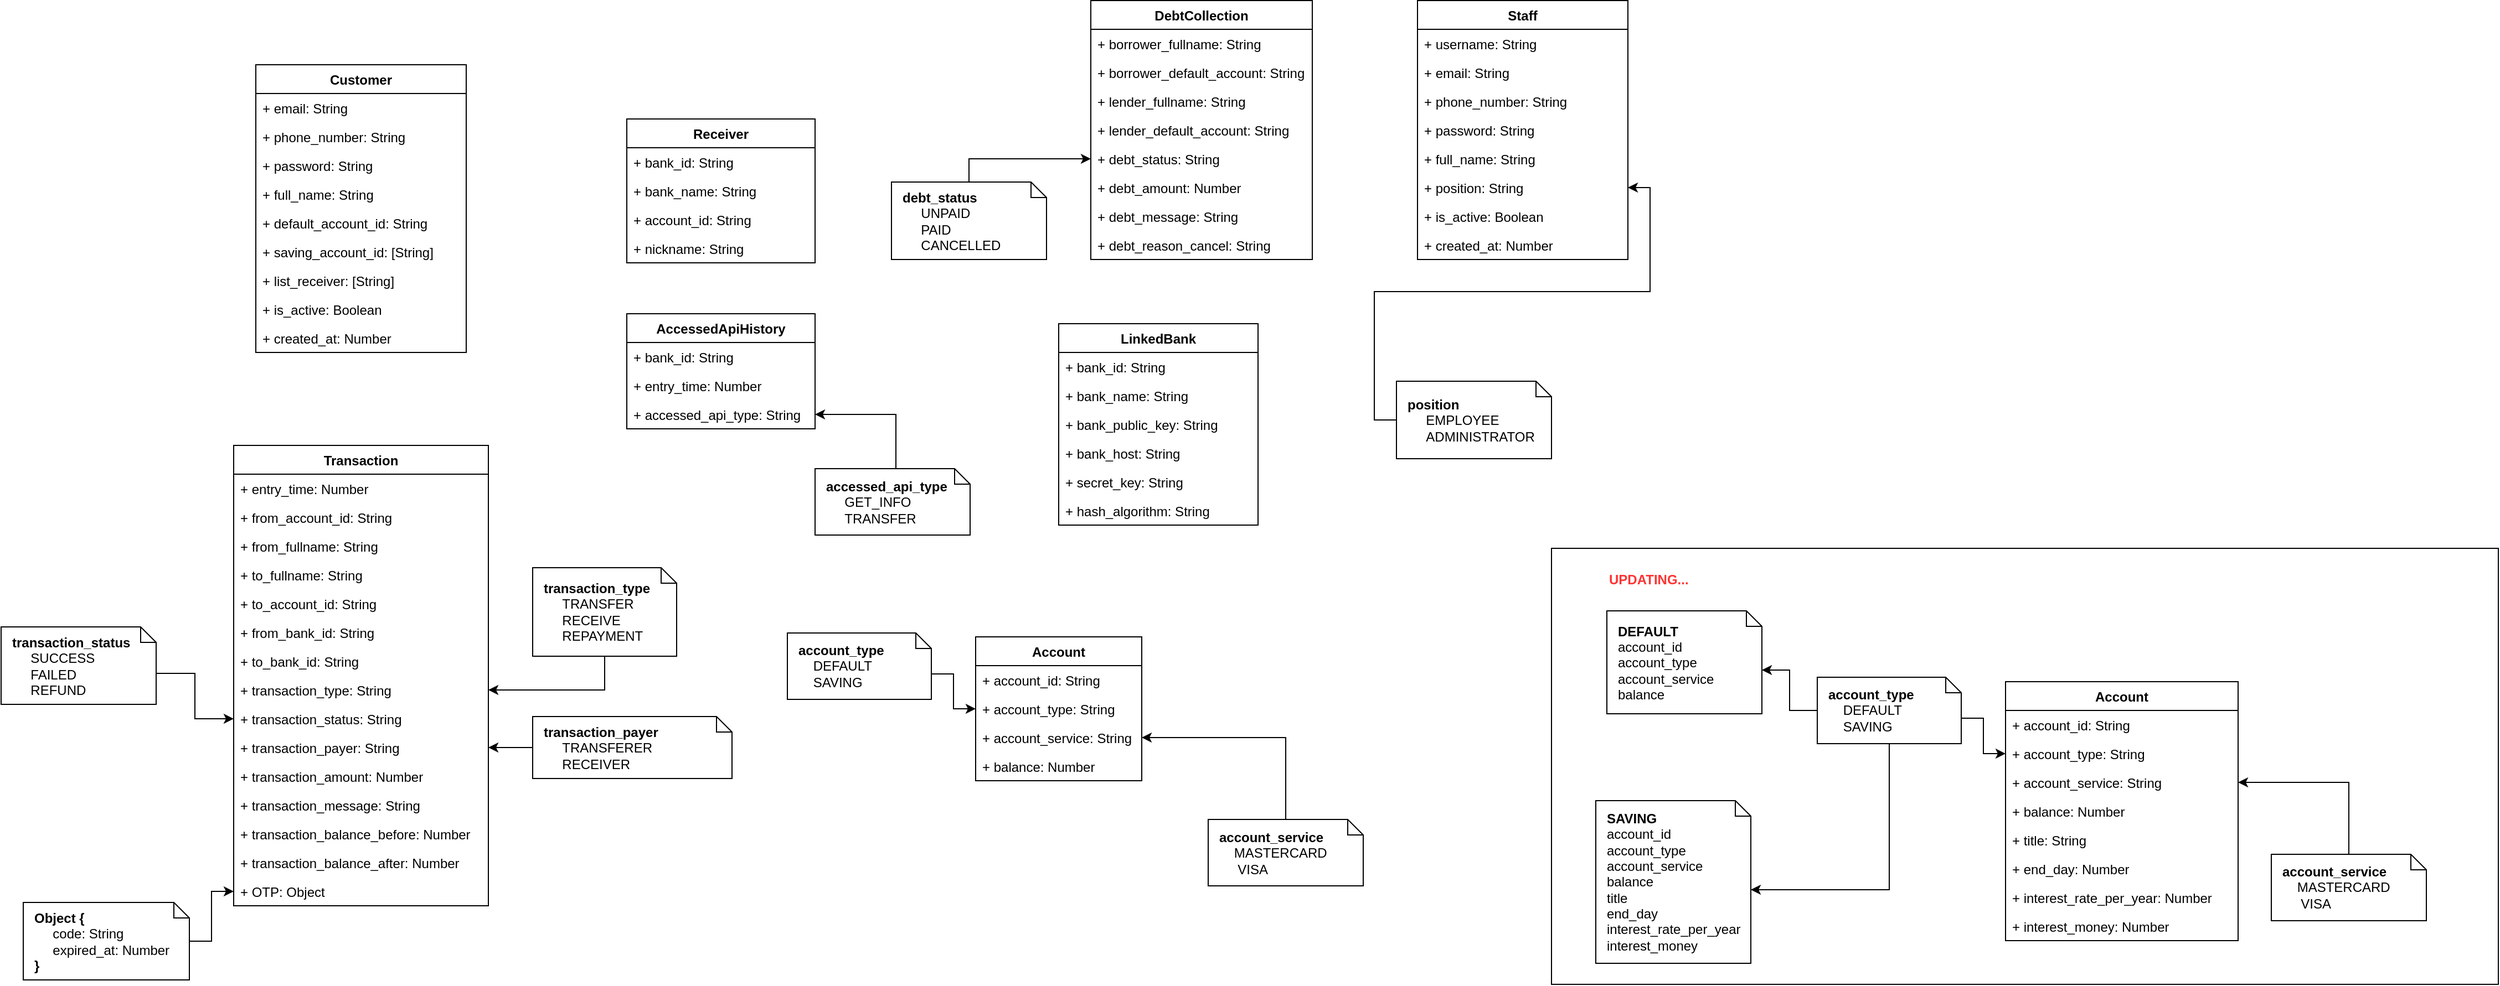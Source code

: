 <mxfile version="11.1.4" type="device"><diagram id="CZUoSd5uyE5ZmcJIQKqS" name="Page-1"><mxGraphModel dx="5763" dy="2383" grid="1" gridSize="10" guides="1" tooltips="1" connect="1" arrows="1" fold="1" page="1" pageScale="1" pageWidth="850" pageHeight="1100" math="0" shadow="0"><root><mxCell id="0"/><mxCell id="1" parent="0"/><mxCell id="qyZD_4Hv2nNBV2MBjxpx-59" style="edgeStyle=orthogonalEdgeStyle;rounded=0;orthogonalLoop=1;jettySize=auto;html=1;" parent="1" source="qyZD_4Hv2nNBV2MBjxpx-55" target="qyZD_4Hv2nNBV2MBjxpx-54" edge="1"><mxGeometry relative="1" as="geometry"/></mxCell><mxCell id="qyZD_4Hv2nNBV2MBjxpx-55" value="&lt;b&gt;transaction_type&lt;br&gt;&lt;/b&gt;&lt;span&gt;&amp;nbsp; &amp;nbsp; &amp;nbsp;TRANSFER&lt;br&gt;&lt;/span&gt;&lt;span&gt;&amp;nbsp; &amp;nbsp; &amp;nbsp;RECEIVE&lt;br&gt;&lt;/span&gt;&lt;b&gt;&amp;nbsp; &amp;nbsp; &lt;/b&gt;&amp;nbsp;REPAYMENT" style="shape=note;whiteSpace=wrap;html=1;size=14;verticalAlign=middle;align=left;spacingTop=0;spacing=10;" parent="1" vertex="1"><mxGeometry x="-1010" y="631" width="130" height="80" as="geometry"/></mxCell><mxCell id="qyZD_4Hv2nNBV2MBjxpx-46" value="Transaction" style="swimlane;fontStyle=1;childLayout=stackLayout;horizontal=1;startSize=26;fillColor=none;horizontalStack=0;resizeParent=1;resizeParentMax=0;resizeLast=0;collapsible=1;marginBottom=0;" parent="1" vertex="1"><mxGeometry x="-1280" y="520.5" width="230" height="416" as="geometry"/></mxCell><mxCell id="qyZD_4Hv2nNBV2MBjxpx-47" value="+ entry_time: Number" style="text;strokeColor=none;fillColor=none;align=left;verticalAlign=top;spacingLeft=4;spacingRight=4;overflow=hidden;rotatable=0;points=[[0,0.5],[1,0.5]];portConstraint=eastwest;" parent="qyZD_4Hv2nNBV2MBjxpx-46" vertex="1"><mxGeometry y="26" width="230" height="26" as="geometry"/></mxCell><mxCell id="qyZD_4Hv2nNBV2MBjxpx-48" value="+ from_account_id: String" style="text;strokeColor=none;fillColor=none;align=left;verticalAlign=top;spacingLeft=4;spacingRight=4;overflow=hidden;rotatable=0;points=[[0,0.5],[1,0.5]];portConstraint=eastwest;" parent="qyZD_4Hv2nNBV2MBjxpx-46" vertex="1"><mxGeometry y="52" width="230" height="26" as="geometry"/></mxCell><mxCell id="qyZD_4Hv2nNBV2MBjxpx-49" value="+ from_fullname: String" style="text;strokeColor=none;fillColor=none;align=left;verticalAlign=top;spacingLeft=4;spacingRight=4;overflow=hidden;rotatable=0;points=[[0,0.5],[1,0.5]];portConstraint=eastwest;" parent="qyZD_4Hv2nNBV2MBjxpx-46" vertex="1"><mxGeometry y="78" width="230" height="26" as="geometry"/></mxCell><mxCell id="qyZD_4Hv2nNBV2MBjxpx-50" value="+ to_fullname: String" style="text;strokeColor=none;fillColor=none;align=left;verticalAlign=top;spacingLeft=4;spacingRight=4;overflow=hidden;rotatable=0;points=[[0,0.5],[1,0.5]];portConstraint=eastwest;" parent="qyZD_4Hv2nNBV2MBjxpx-46" vertex="1"><mxGeometry y="104" width="230" height="26" as="geometry"/></mxCell><mxCell id="qyZD_4Hv2nNBV2MBjxpx-51" value="+ to_account_id: String" style="text;strokeColor=none;fillColor=none;align=left;verticalAlign=top;spacingLeft=4;spacingRight=4;overflow=hidden;rotatable=0;points=[[0,0.5],[1,0.5]];portConstraint=eastwest;" parent="qyZD_4Hv2nNBV2MBjxpx-46" vertex="1"><mxGeometry y="130" width="230" height="26" as="geometry"/></mxCell><mxCell id="qyZD_4Hv2nNBV2MBjxpx-52" value="+ from_bank_id: String" style="text;strokeColor=none;fillColor=none;align=left;verticalAlign=top;spacingLeft=4;spacingRight=4;overflow=hidden;rotatable=0;points=[[0,0.5],[1,0.5]];portConstraint=eastwest;" parent="qyZD_4Hv2nNBV2MBjxpx-46" vertex="1"><mxGeometry y="156" width="230" height="26" as="geometry"/></mxCell><mxCell id="qyZD_4Hv2nNBV2MBjxpx-53" value="+ to_bank_id: String" style="text;strokeColor=none;fillColor=none;align=left;verticalAlign=top;spacingLeft=4;spacingRight=4;overflow=hidden;rotatable=0;points=[[0,0.5],[1,0.5]];portConstraint=eastwest;" parent="qyZD_4Hv2nNBV2MBjxpx-46" vertex="1"><mxGeometry y="182" width="230" height="26" as="geometry"/></mxCell><mxCell id="qyZD_4Hv2nNBV2MBjxpx-54" value="+ transaction_type: String" style="text;strokeColor=none;fillColor=none;align=left;verticalAlign=top;spacingLeft=4;spacingRight=4;overflow=hidden;rotatable=0;points=[[0,0.5],[1,0.5]];portConstraint=eastwest;" parent="qyZD_4Hv2nNBV2MBjxpx-46" vertex="1"><mxGeometry y="208" width="230" height="26" as="geometry"/></mxCell><mxCell id="ztI60eyuxRNu6wsOZ8v6-1" value="+ transaction_status: String" style="text;strokeColor=none;fillColor=none;align=left;verticalAlign=top;spacingLeft=4;spacingRight=4;overflow=hidden;rotatable=0;points=[[0,0.5],[1,0.5]];portConstraint=eastwest;" parent="qyZD_4Hv2nNBV2MBjxpx-46" vertex="1"><mxGeometry y="234" width="230" height="26" as="geometry"/></mxCell><mxCell id="ilTw4O3Ni__klmo5ZY8f-26" value="+ transaction_payer: String" style="text;strokeColor=none;fillColor=none;align=left;verticalAlign=top;spacingLeft=4;spacingRight=4;overflow=hidden;rotatable=0;points=[[0,0.5],[1,0.5]];portConstraint=eastwest;" parent="qyZD_4Hv2nNBV2MBjxpx-46" vertex="1"><mxGeometry y="260" width="230" height="26" as="geometry"/></mxCell><mxCell id="qyZD_4Hv2nNBV2MBjxpx-61" value="+ transaction_amount: Number" style="text;strokeColor=none;fillColor=none;align=left;verticalAlign=top;spacingLeft=4;spacingRight=4;overflow=hidden;rotatable=0;points=[[0,0.5],[1,0.5]];portConstraint=eastwest;" parent="qyZD_4Hv2nNBV2MBjxpx-46" vertex="1"><mxGeometry y="286" width="230" height="26" as="geometry"/></mxCell><mxCell id="ilTw4O3Ni__klmo5ZY8f-21" value="+ transaction_message: String" style="text;strokeColor=none;fillColor=none;align=left;verticalAlign=top;spacingLeft=4;spacingRight=4;overflow=hidden;rotatable=0;points=[[0,0.5],[1,0.5]];portConstraint=eastwest;" parent="qyZD_4Hv2nNBV2MBjxpx-46" vertex="1"><mxGeometry y="312" width="230" height="26" as="geometry"/></mxCell><mxCell id="qyZD_4Hv2nNBV2MBjxpx-62" value="+ transaction_balance_before: Number" style="text;strokeColor=none;fillColor=none;align=left;verticalAlign=top;spacingLeft=4;spacingRight=4;overflow=hidden;rotatable=0;points=[[0,0.5],[1,0.5]];portConstraint=eastwest;" parent="qyZD_4Hv2nNBV2MBjxpx-46" vertex="1"><mxGeometry y="338" width="230" height="26" as="geometry"/></mxCell><mxCell id="qyZD_4Hv2nNBV2MBjxpx-63" value="+ transaction_balance_after: Number" style="text;strokeColor=none;fillColor=none;align=left;verticalAlign=top;spacingLeft=4;spacingRight=4;overflow=hidden;rotatable=0;points=[[0,0.5],[1,0.5]];portConstraint=eastwest;" parent="qyZD_4Hv2nNBV2MBjxpx-46" vertex="1"><mxGeometry y="364" width="230" height="26" as="geometry"/></mxCell><mxCell id="ilTw4O3Ni__klmo5ZY8f-22" value="+ OTP: Object" style="text;strokeColor=none;fillColor=none;align=left;verticalAlign=top;spacingLeft=4;spacingRight=4;overflow=hidden;rotatable=0;points=[[0,0.5],[1,0.5]];portConstraint=eastwest;" parent="qyZD_4Hv2nNBV2MBjxpx-46" vertex="1"><mxGeometry y="390" width="230" height="26" as="geometry"/></mxCell><mxCell id="qyZD_4Hv2nNBV2MBjxpx-68" value="AccessedApiHistory" style="swimlane;fontStyle=1;childLayout=stackLayout;horizontal=1;startSize=26;fillColor=none;horizontalStack=0;resizeParent=1;resizeParentMax=0;resizeLast=0;collapsible=1;marginBottom=0;" parent="1" vertex="1"><mxGeometry x="-925" y="401.5" width="170" height="104" as="geometry"/></mxCell><mxCell id="qyZD_4Hv2nNBV2MBjxpx-69" value="+ bank_id: String" style="text;strokeColor=none;fillColor=none;align=left;verticalAlign=top;spacingLeft=4;spacingRight=4;overflow=hidden;rotatable=0;points=[[0,0.5],[1,0.5]];portConstraint=eastwest;" parent="qyZD_4Hv2nNBV2MBjxpx-68" vertex="1"><mxGeometry y="26" width="170" height="26" as="geometry"/></mxCell><mxCell id="qyZD_4Hv2nNBV2MBjxpx-70" value="+ entry_time: Number" style="text;strokeColor=none;fillColor=none;align=left;verticalAlign=top;spacingLeft=4;spacingRight=4;overflow=hidden;rotatable=0;points=[[0,0.5],[1,0.5]];portConstraint=eastwest;" parent="qyZD_4Hv2nNBV2MBjxpx-68" vertex="1"><mxGeometry y="52" width="170" height="26" as="geometry"/></mxCell><mxCell id="qyZD_4Hv2nNBV2MBjxpx-71" value="+ accessed_api_type: String" style="text;strokeColor=none;fillColor=none;align=left;verticalAlign=top;spacingLeft=4;spacingRight=4;overflow=hidden;rotatable=0;points=[[0,0.5],[1,0.5]];portConstraint=eastwest;" parent="qyZD_4Hv2nNBV2MBjxpx-68" vertex="1"><mxGeometry y="78" width="170" height="26" as="geometry"/></mxCell><mxCell id="qyZD_4Hv2nNBV2MBjxpx-84" style="edgeStyle=orthogonalEdgeStyle;rounded=0;orthogonalLoop=1;jettySize=auto;html=1;exitX=0;exitY=0;exitDx=73;exitDy=0;exitPerimeter=0;entryX=1;entryY=0.5;entryDx=0;entryDy=0;" parent="1" source="qyZD_4Hv2nNBV2MBjxpx-79" target="qyZD_4Hv2nNBV2MBjxpx-71" edge="1"><mxGeometry relative="1" as="geometry"/></mxCell><mxCell id="qyZD_4Hv2nNBV2MBjxpx-79" value="&lt;b&gt;accessed_api_type&lt;br&gt;&lt;/b&gt;&lt;span&gt;&amp;nbsp; &amp;nbsp; &amp;nbsp;GET_INFO&lt;br&gt;&lt;/span&gt;&lt;span&gt;&amp;nbsp; &amp;nbsp; &amp;nbsp;TRANSFER&lt;/span&gt;" style="shape=note;whiteSpace=wrap;html=1;size=14;verticalAlign=middle;align=left;spacingTop=0;spacing=10;" parent="1" vertex="1"><mxGeometry x="-755" y="541.5" width="140" height="60" as="geometry"/></mxCell><mxCell id="qyZD_4Hv2nNBV2MBjxpx-72" value="LinkedBank" style="swimlane;fontStyle=1;childLayout=stackLayout;horizontal=1;startSize=26;fillColor=none;horizontalStack=0;resizeParent=1;resizeParentMax=0;resizeLast=0;collapsible=1;marginBottom=0;" parent="1" vertex="1"><mxGeometry x="-535" y="410.5" width="180" height="182" as="geometry"/></mxCell><mxCell id="qyZD_4Hv2nNBV2MBjxpx-73" value="+ bank_id: String" style="text;strokeColor=none;fillColor=none;align=left;verticalAlign=top;spacingLeft=4;spacingRight=4;overflow=hidden;rotatable=0;points=[[0,0.5],[1,0.5]];portConstraint=eastwest;" parent="qyZD_4Hv2nNBV2MBjxpx-72" vertex="1"><mxGeometry y="26" width="180" height="26" as="geometry"/></mxCell><mxCell id="qyZD_4Hv2nNBV2MBjxpx-74" value="+ bank_name: String" style="text;strokeColor=none;fillColor=none;align=left;verticalAlign=top;spacingLeft=4;spacingRight=4;overflow=hidden;rotatable=0;points=[[0,0.5],[1,0.5]];portConstraint=eastwest;" parent="qyZD_4Hv2nNBV2MBjxpx-72" vertex="1"><mxGeometry y="52" width="180" height="26" as="geometry"/></mxCell><mxCell id="qyZD_4Hv2nNBV2MBjxpx-75" value="+ bank_public_key: String" style="text;strokeColor=none;fillColor=none;align=left;verticalAlign=top;spacingLeft=4;spacingRight=4;overflow=hidden;rotatable=0;points=[[0,0.5],[1,0.5]];portConstraint=eastwest;" parent="qyZD_4Hv2nNBV2MBjxpx-72" vertex="1"><mxGeometry y="78" width="180" height="26" as="geometry"/></mxCell><mxCell id="qyZD_4Hv2nNBV2MBjxpx-77" value="+ bank_host: String" style="text;strokeColor=none;fillColor=none;align=left;verticalAlign=top;spacingLeft=4;spacingRight=4;overflow=hidden;rotatable=0;points=[[0,0.5],[1,0.5]];portConstraint=eastwest;" parent="qyZD_4Hv2nNBV2MBjxpx-72" vertex="1"><mxGeometry y="104" width="180" height="26" as="geometry"/></mxCell><mxCell id="qyZD_4Hv2nNBV2MBjxpx-78" value="+ secret_key: String" style="text;strokeColor=none;fillColor=none;align=left;verticalAlign=top;spacingLeft=4;spacingRight=4;overflow=hidden;rotatable=0;points=[[0,0.5],[1,0.5]];portConstraint=eastwest;" parent="qyZD_4Hv2nNBV2MBjxpx-72" vertex="1"><mxGeometry y="130" width="180" height="26" as="geometry"/></mxCell><mxCell id="qyZD_4Hv2nNBV2MBjxpx-76" value="+ hash_algorithm: String" style="text;strokeColor=none;fillColor=none;align=left;verticalAlign=top;spacingLeft=4;spacingRight=4;overflow=hidden;rotatable=0;points=[[0,0.5],[1,0.5]];portConstraint=eastwest;" parent="qyZD_4Hv2nNBV2MBjxpx-72" vertex="1"><mxGeometry y="156" width="180" height="26" as="geometry"/></mxCell><mxCell id="qyZD_4Hv2nNBV2MBjxpx-64" value="Account" style="swimlane;fontStyle=1;childLayout=stackLayout;horizontal=1;startSize=26;fillColor=none;horizontalStack=0;resizeParent=1;resizeParentMax=0;resizeLast=0;collapsible=1;marginBottom=0;" parent="1" vertex="1"><mxGeometry x="-610" y="693.5" width="150" height="130" as="geometry"/></mxCell><mxCell id="qyZD_4Hv2nNBV2MBjxpx-65" value="+ account_id: String" style="text;strokeColor=none;fillColor=none;align=left;verticalAlign=top;spacingLeft=4;spacingRight=4;overflow=hidden;rotatable=0;points=[[0,0.5],[1,0.5]];portConstraint=eastwest;" parent="qyZD_4Hv2nNBV2MBjxpx-64" vertex="1"><mxGeometry y="26" width="150" height="26" as="geometry"/></mxCell><mxCell id="qyZD_4Hv2nNBV2MBjxpx-66" value="+ account_type: String" style="text;strokeColor=none;fillColor=none;align=left;verticalAlign=top;spacingLeft=4;spacingRight=4;overflow=hidden;rotatable=0;points=[[0,0.5],[1,0.5]];portConstraint=eastwest;" parent="qyZD_4Hv2nNBV2MBjxpx-64" vertex="1"><mxGeometry y="52" width="150" height="26" as="geometry"/></mxCell><mxCell id="Qd8WVQtbQIAHyeJsv4Yd-1" value="+ account_service: String" style="text;strokeColor=none;fillColor=none;align=left;verticalAlign=top;spacingLeft=4;spacingRight=4;overflow=hidden;rotatable=0;points=[[0,0.5],[1,0.5]];portConstraint=eastwest;" parent="qyZD_4Hv2nNBV2MBjxpx-64" vertex="1"><mxGeometry y="78" width="150" height="26" as="geometry"/></mxCell><mxCell id="qyZD_4Hv2nNBV2MBjxpx-67" value="+ balance: Number" style="text;strokeColor=none;fillColor=none;align=left;verticalAlign=top;spacingLeft=4;spacingRight=4;overflow=hidden;rotatable=0;points=[[0,0.5],[1,0.5]];portConstraint=eastwest;" parent="qyZD_4Hv2nNBV2MBjxpx-64" vertex="1"><mxGeometry y="104" width="150" height="26" as="geometry"/></mxCell><mxCell id="ztI60eyuxRNu6wsOZ8v6-3" style="edgeStyle=orthogonalEdgeStyle;rounded=0;orthogonalLoop=1;jettySize=auto;html=1;exitX=0;exitY=0;exitDx=140;exitDy=42;exitPerimeter=0;" parent="1" source="ztI60eyuxRNu6wsOZ8v6-2" target="ztI60eyuxRNu6wsOZ8v6-1" edge="1"><mxGeometry relative="1" as="geometry"/></mxCell><mxCell id="ztI60eyuxRNu6wsOZ8v6-2" value="&lt;b&gt;transaction_status&lt;br&gt;&lt;/b&gt;&lt;span&gt;&amp;nbsp; &amp;nbsp; &amp;nbsp;SUCCESS&lt;br&gt;&lt;/span&gt;&lt;span&gt;&amp;nbsp; &amp;nbsp; &amp;nbsp;FAILED&lt;br&gt;&lt;/span&gt;&lt;b&gt;&amp;nbsp; &amp;nbsp; &lt;/b&gt;&amp;nbsp;REFUND" style="shape=note;whiteSpace=wrap;html=1;size=14;verticalAlign=middle;align=left;spacingTop=0;spacing=10;" parent="1" vertex="1"><mxGeometry x="-1490" y="684.5" width="140" height="70" as="geometry"/></mxCell><mxCell id="M1BjzMaapLrTRJGfYJdE-24" style="edgeStyle=orthogonalEdgeStyle;rounded=0;orthogonalLoop=1;jettySize=auto;html=1;exitX=0;exitY=0.5;exitDx=0;exitDy=0;exitPerimeter=0;entryX=1;entryY=0.5;entryDx=0;entryDy=0;fontColor=#FF3333;" edge="1" parent="1" source="ilTw4O3Ni__klmo5ZY8f-10" target="ilTw4O3Ni__klmo5ZY8f-8"><mxGeometry relative="1" as="geometry"/></mxCell><mxCell id="ilTw4O3Ni__klmo5ZY8f-10" value="&lt;b&gt;position&lt;br&gt;&lt;/b&gt;&lt;span&gt;&amp;nbsp; &amp;nbsp; &amp;nbsp;EMPLOYEE&lt;br&gt;&lt;/span&gt;&lt;span&gt;&amp;nbsp; &amp;nbsp; &amp;nbsp;ADMINISTRATOR&lt;/span&gt;" style="shape=note;whiteSpace=wrap;html=1;size=14;verticalAlign=middle;align=left;spacingTop=0;spacing=10;" parent="1" vertex="1"><mxGeometry x="-230" y="462.5" width="140" height="70" as="geometry"/></mxCell><mxCell id="qyZD_4Hv2nNBV2MBjxpx-3" value="Customer" style="swimlane;fontStyle=1;childLayout=stackLayout;horizontal=1;startSize=26;fillColor=none;horizontalStack=0;resizeParent=1;resizeParentMax=0;resizeLast=0;collapsible=1;marginBottom=0;" parent="1" vertex="1"><mxGeometry x="-1260" y="176.5" width="190" height="260" as="geometry"/></mxCell><mxCell id="qyZD_4Hv2nNBV2MBjxpx-5" value="+ email: String" style="text;strokeColor=none;fillColor=none;align=left;verticalAlign=top;spacingLeft=4;spacingRight=4;overflow=hidden;rotatable=0;points=[[0,0.5],[1,0.5]];portConstraint=eastwest;" parent="qyZD_4Hv2nNBV2MBjxpx-3" vertex="1"><mxGeometry y="26" width="190" height="26" as="geometry"/></mxCell><mxCell id="qyZD_4Hv2nNBV2MBjxpx-6" value="+ phone_number: String" style="text;strokeColor=none;fillColor=none;align=left;verticalAlign=top;spacingLeft=4;spacingRight=4;overflow=hidden;rotatable=0;points=[[0,0.5],[1,0.5]];portConstraint=eastwest;" parent="qyZD_4Hv2nNBV2MBjxpx-3" vertex="1"><mxGeometry y="52" width="190" height="26" as="geometry"/></mxCell><mxCell id="qyZD_4Hv2nNBV2MBjxpx-7" value="+ password: String" style="text;strokeColor=none;fillColor=none;align=left;verticalAlign=top;spacingLeft=4;spacingRight=4;overflow=hidden;rotatable=0;points=[[0,0.5],[1,0.5]];portConstraint=eastwest;" parent="qyZD_4Hv2nNBV2MBjxpx-3" vertex="1"><mxGeometry y="78" width="190" height="26" as="geometry"/></mxCell><mxCell id="qyZD_4Hv2nNBV2MBjxpx-4" value="+ full_name: String" style="text;strokeColor=none;fillColor=none;align=left;verticalAlign=top;spacingLeft=4;spacingRight=4;overflow=hidden;rotatable=0;points=[[0,0.5],[1,0.5]];portConstraint=eastwest;" parent="qyZD_4Hv2nNBV2MBjxpx-3" vertex="1"><mxGeometry y="104" width="190" height="26" as="geometry"/></mxCell><mxCell id="qyZD_4Hv2nNBV2MBjxpx-8" value="+ default_account_id: String" style="text;strokeColor=none;fillColor=none;align=left;verticalAlign=top;spacingLeft=4;spacingRight=4;overflow=hidden;rotatable=0;points=[[0,0.5],[1,0.5]];portConstraint=eastwest;" parent="qyZD_4Hv2nNBV2MBjxpx-3" vertex="1"><mxGeometry y="130" width="190" height="26" as="geometry"/></mxCell><mxCell id="qyZD_4Hv2nNBV2MBjxpx-9" value="+ saving_account_id: [String]" style="text;strokeColor=none;fillColor=none;align=left;verticalAlign=top;spacingLeft=4;spacingRight=4;overflow=hidden;rotatable=0;points=[[0,0.5],[1,0.5]];portConstraint=eastwest;" parent="qyZD_4Hv2nNBV2MBjxpx-3" vertex="1"><mxGeometry y="156" width="190" height="26" as="geometry"/></mxCell><mxCell id="ilTw4O3Ni__klmo5ZY8f-12" value="+ list_receiver: [String]" style="text;strokeColor=none;fillColor=none;align=left;verticalAlign=top;spacingLeft=4;spacingRight=4;overflow=hidden;rotatable=0;points=[[0,0.5],[1,0.5]];portConstraint=eastwest;" parent="qyZD_4Hv2nNBV2MBjxpx-3" vertex="1"><mxGeometry y="182" width="190" height="26" as="geometry"/></mxCell><mxCell id="meC57izkK0vfANmce8h1-2" value="+ is_active: Boolean" style="text;strokeColor=none;fillColor=none;align=left;verticalAlign=top;spacingLeft=4;spacingRight=4;overflow=hidden;rotatable=0;points=[[0,0.5],[1,0.5]];portConstraint=eastwest;" parent="qyZD_4Hv2nNBV2MBjxpx-3" vertex="1"><mxGeometry y="208" width="190" height="26" as="geometry"/></mxCell><mxCell id="qyZD_4Hv2nNBV2MBjxpx-10" value="+ created_at: Number" style="text;strokeColor=none;fillColor=none;align=left;verticalAlign=top;spacingLeft=4;spacingRight=4;overflow=hidden;rotatable=0;points=[[0,0.5],[1,0.5]];portConstraint=eastwest;" parent="qyZD_4Hv2nNBV2MBjxpx-3" vertex="1"><mxGeometry y="234" width="190" height="26" as="geometry"/></mxCell><mxCell id="ilTw4O3Ni__klmo5ZY8f-25" style="edgeStyle=orthogonalEdgeStyle;rounded=0;orthogonalLoop=1;jettySize=auto;html=1;entryX=0;entryY=0.5;entryDx=0;entryDy=0;" parent="1" source="ilTw4O3Ni__klmo5ZY8f-24" target="ilTw4O3Ni__klmo5ZY8f-22" edge="1"><mxGeometry relative="1" as="geometry"/></mxCell><mxCell id="ilTw4O3Ni__klmo5ZY8f-24" value="&lt;b&gt;Object {&lt;/b&gt;&lt;br&gt;&amp;nbsp; &amp;nbsp; &amp;nbsp;code: String&lt;br&gt;&amp;nbsp; &amp;nbsp; &amp;nbsp;expired_at: Number&lt;br&gt;&lt;b&gt;}&lt;/b&gt;" style="shape=note;whiteSpace=wrap;html=1;size=14;verticalAlign=middle;align=left;spacingTop=0;spacing=10;" parent="1" vertex="1"><mxGeometry x="-1470" y="933.5" width="150" height="70" as="geometry"/></mxCell><mxCell id="ilTw4O3Ni__klmo5ZY8f-28" style="edgeStyle=orthogonalEdgeStyle;rounded=0;orthogonalLoop=1;jettySize=auto;html=1;exitX=0;exitY=0.5;exitDx=0;exitDy=0;exitPerimeter=0;entryX=1;entryY=0.5;entryDx=0;entryDy=0;" parent="1" source="ilTw4O3Ni__klmo5ZY8f-27" target="ilTw4O3Ni__klmo5ZY8f-26" edge="1"><mxGeometry relative="1" as="geometry"/></mxCell><mxCell id="ilTw4O3Ni__klmo5ZY8f-27" value="&lt;b&gt;transaction_payer&lt;br&gt;&lt;/b&gt;&lt;span&gt;&amp;nbsp; &amp;nbsp; &amp;nbsp;TRANSFERER&lt;br&gt;&lt;/span&gt;&lt;span&gt;&amp;nbsp; &amp;nbsp; &amp;nbsp;RECEIVER&lt;/span&gt;" style="shape=note;whiteSpace=wrap;html=1;size=14;verticalAlign=middle;align=left;spacingTop=0;spacing=10;" parent="1" vertex="1"><mxGeometry x="-1010" y="765.5" width="180" height="56" as="geometry"/></mxCell><mxCell id="ilTw4O3Ni__klmo5ZY8f-17" value="Receiver" style="swimlane;fontStyle=1;childLayout=stackLayout;horizontal=1;startSize=26;fillColor=none;horizontalStack=0;resizeParent=1;resizeParentMax=0;resizeLast=0;collapsible=1;marginBottom=0;" parent="1" vertex="1"><mxGeometry x="-925" y="225.5" width="170" height="130" as="geometry"/></mxCell><mxCell id="ilTw4O3Ni__klmo5ZY8f-18" value="+ bank_id: String" style="text;strokeColor=none;fillColor=none;align=left;verticalAlign=top;spacingLeft=4;spacingRight=4;overflow=hidden;rotatable=0;points=[[0,0.5],[1,0.5]];portConstraint=eastwest;" parent="ilTw4O3Ni__klmo5ZY8f-17" vertex="1"><mxGeometry y="26" width="170" height="26" as="geometry"/></mxCell><mxCell id="Qd8WVQtbQIAHyeJsv4Yd-2" value="+ bank_name: String" style="text;strokeColor=none;fillColor=none;align=left;verticalAlign=top;spacingLeft=4;spacingRight=4;overflow=hidden;rotatable=0;points=[[0,0.5],[1,0.5]];portConstraint=eastwest;" parent="ilTw4O3Ni__klmo5ZY8f-17" vertex="1"><mxGeometry y="52" width="170" height="26" as="geometry"/></mxCell><mxCell id="ilTw4O3Ni__klmo5ZY8f-19" value="+ account_id: String" style="text;strokeColor=none;fillColor=none;align=left;verticalAlign=top;spacingLeft=4;spacingRight=4;overflow=hidden;rotatable=0;points=[[0,0.5],[1,0.5]];portConstraint=eastwest;" parent="ilTw4O3Ni__klmo5ZY8f-17" vertex="1"><mxGeometry y="78" width="170" height="26" as="geometry"/></mxCell><mxCell id="ilTw4O3Ni__klmo5ZY8f-20" value="+ nickname: String" style="text;strokeColor=none;fillColor=none;align=left;verticalAlign=top;spacingLeft=4;spacingRight=4;overflow=hidden;rotatable=0;points=[[0,0.5],[1,0.5]];portConstraint=eastwest;" parent="ilTw4O3Ni__klmo5ZY8f-17" vertex="1"><mxGeometry y="104" width="170" height="26" as="geometry"/></mxCell><mxCell id="ilTw4O3Ni__klmo5ZY8f-55" style="edgeStyle=orthogonalEdgeStyle;rounded=0;orthogonalLoop=1;jettySize=auto;html=1;exitX=0.5;exitY=0;exitDx=0;exitDy=0;exitPerimeter=0;entryX=0;entryY=0.5;entryDx=0;entryDy=0;" parent="1" source="ilTw4O3Ni__klmo5ZY8f-53" target="ilTw4O3Ni__klmo5ZY8f-35" edge="1"><mxGeometry relative="1" as="geometry"/></mxCell><mxCell id="ilTw4O3Ni__klmo5ZY8f-53" value="&lt;span&gt;&lt;b&gt;debt_status&lt;/b&gt;&lt;/span&gt;&lt;b&gt;&lt;br&gt;&lt;/b&gt;&lt;span&gt;&amp;nbsp; &amp;nbsp; &amp;nbsp;UNPAID&lt;br&gt;&lt;/span&gt;&lt;span&gt;&amp;nbsp; &amp;nbsp; &amp;nbsp;PAID&lt;br&gt;&amp;nbsp; &amp;nbsp; &amp;nbsp;CANCELLED&lt;br&gt;&lt;/span&gt;" style="shape=note;whiteSpace=wrap;html=1;size=14;verticalAlign=middle;align=left;spacingTop=0;spacing=10;" parent="1" vertex="1"><mxGeometry x="-686" y="282.5" width="140" height="70" as="geometry"/></mxCell><mxCell id="ilTw4O3Ni__klmo5ZY8f-1" value="Staff" style="swimlane;fontStyle=1;childLayout=stackLayout;horizontal=1;startSize=26;fillColor=none;horizontalStack=0;resizeParent=1;resizeParentMax=0;resizeLast=0;collapsible=1;marginBottom=0;" parent="1" vertex="1"><mxGeometry x="-211" y="118.5" width="190" height="234" as="geometry"/></mxCell><mxCell id="ilTw4O3Ni__klmo5ZY8f-2" value="+ username: String" style="text;strokeColor=none;fillColor=none;align=left;verticalAlign=top;spacingLeft=4;spacingRight=4;overflow=hidden;rotatable=0;points=[[0,0.5],[1,0.5]];portConstraint=eastwest;" parent="ilTw4O3Ni__klmo5ZY8f-1" vertex="1"><mxGeometry y="26" width="190" height="26" as="geometry"/></mxCell><mxCell id="ilTw4O3Ni__klmo5ZY8f-3" value="+ email: String" style="text;strokeColor=none;fillColor=none;align=left;verticalAlign=top;spacingLeft=4;spacingRight=4;overflow=hidden;rotatable=0;points=[[0,0.5],[1,0.5]];portConstraint=eastwest;" parent="ilTw4O3Ni__klmo5ZY8f-1" vertex="1"><mxGeometry y="52" width="190" height="26" as="geometry"/></mxCell><mxCell id="ilTw4O3Ni__klmo5ZY8f-4" value="+ phone_number: String" style="text;strokeColor=none;fillColor=none;align=left;verticalAlign=top;spacingLeft=4;spacingRight=4;overflow=hidden;rotatable=0;points=[[0,0.5],[1,0.5]];portConstraint=eastwest;" parent="ilTw4O3Ni__klmo5ZY8f-1" vertex="1"><mxGeometry y="78" width="190" height="26" as="geometry"/></mxCell><mxCell id="ilTw4O3Ni__klmo5ZY8f-5" value="+ password: String" style="text;strokeColor=none;fillColor=none;align=left;verticalAlign=top;spacingLeft=4;spacingRight=4;overflow=hidden;rotatable=0;points=[[0,0.5],[1,0.5]];portConstraint=eastwest;" parent="ilTw4O3Ni__klmo5ZY8f-1" vertex="1"><mxGeometry y="104" width="190" height="26" as="geometry"/></mxCell><mxCell id="ilTw4O3Ni__klmo5ZY8f-6" value="+ full_name: String" style="text;strokeColor=none;fillColor=none;align=left;verticalAlign=top;spacingLeft=4;spacingRight=4;overflow=hidden;rotatable=0;points=[[0,0.5],[1,0.5]];portConstraint=eastwest;" parent="ilTw4O3Ni__klmo5ZY8f-1" vertex="1"><mxGeometry y="130" width="190" height="26" as="geometry"/></mxCell><mxCell id="ilTw4O3Ni__klmo5ZY8f-8" value="+ position: String" style="text;strokeColor=none;fillColor=none;align=left;verticalAlign=top;spacingLeft=4;spacingRight=4;overflow=hidden;rotatable=0;points=[[0,0.5],[1,0.5]];portConstraint=eastwest;" parent="ilTw4O3Ni__klmo5ZY8f-1" vertex="1"><mxGeometry y="156" width="190" height="26" as="geometry"/></mxCell><mxCell id="meC57izkK0vfANmce8h1-1" value="+ is_active: Boolean" style="text;strokeColor=none;fillColor=none;align=left;verticalAlign=top;spacingLeft=4;spacingRight=4;overflow=hidden;rotatable=0;points=[[0,0.5],[1,0.5]];portConstraint=eastwest;" parent="ilTw4O3Ni__klmo5ZY8f-1" vertex="1"><mxGeometry y="182" width="190" height="26" as="geometry"/></mxCell><mxCell id="ilTw4O3Ni__klmo5ZY8f-9" value="+ created_at: Number" style="text;strokeColor=none;fillColor=none;align=left;verticalAlign=top;spacingLeft=4;spacingRight=4;overflow=hidden;rotatable=0;points=[[0,0.5],[1,0.5]];portConstraint=eastwest;" parent="ilTw4O3Ni__klmo5ZY8f-1" vertex="1"><mxGeometry y="208" width="190" height="26" as="geometry"/></mxCell><mxCell id="ilTw4O3Ni__klmo5ZY8f-29" value="DebtCollection" style="swimlane;fontStyle=1;childLayout=stackLayout;horizontal=1;startSize=26;fillColor=none;horizontalStack=0;resizeParent=1;resizeParentMax=0;resizeLast=0;collapsible=1;marginBottom=0;" parent="1" vertex="1"><mxGeometry x="-506" y="118.5" width="200" height="234" as="geometry"/></mxCell><mxCell id="ilTw4O3Ni__klmo5ZY8f-33" value="+ borrower_fullname: String" style="text;strokeColor=none;fillColor=none;align=left;verticalAlign=top;spacingLeft=4;spacingRight=4;overflow=hidden;rotatable=0;points=[[0,0.5],[1,0.5]];portConstraint=eastwest;" parent="ilTw4O3Ni__klmo5ZY8f-29" vertex="1"><mxGeometry y="26" width="200" height="26" as="geometry"/></mxCell><mxCell id="ilTw4O3Ni__klmo5ZY8f-30" value="+ borrower_default_account: String" style="text;strokeColor=none;fillColor=none;align=left;verticalAlign=top;spacingLeft=4;spacingRight=4;overflow=hidden;rotatable=0;points=[[0,0.5],[1,0.5]];portConstraint=eastwest;" parent="ilTw4O3Ni__klmo5ZY8f-29" vertex="1"><mxGeometry y="52" width="200" height="26" as="geometry"/></mxCell><mxCell id="ilTw4O3Ni__klmo5ZY8f-34" value="+ lender_fullname: String" style="text;strokeColor=none;fillColor=none;align=left;verticalAlign=top;spacingLeft=4;spacingRight=4;overflow=hidden;rotatable=0;points=[[0,0.5],[1,0.5]];portConstraint=eastwest;" parent="ilTw4O3Ni__klmo5ZY8f-29" vertex="1"><mxGeometry y="78" width="200" height="26" as="geometry"/></mxCell><mxCell id="ilTw4O3Ni__klmo5ZY8f-31" value="+ lender_default_account: String" style="text;strokeColor=none;fillColor=none;align=left;verticalAlign=top;spacingLeft=4;spacingRight=4;overflow=hidden;rotatable=0;points=[[0,0.5],[1,0.5]];portConstraint=eastwest;" parent="ilTw4O3Ni__klmo5ZY8f-29" vertex="1"><mxGeometry y="104" width="200" height="26" as="geometry"/></mxCell><mxCell id="ilTw4O3Ni__klmo5ZY8f-35" value="+ debt_status: String" style="text;strokeColor=none;fillColor=none;align=left;verticalAlign=top;spacingLeft=4;spacingRight=4;overflow=hidden;rotatable=0;points=[[0,0.5],[1,0.5]];portConstraint=eastwest;" parent="ilTw4O3Ni__klmo5ZY8f-29" vertex="1"><mxGeometry y="130" width="200" height="26" as="geometry"/></mxCell><mxCell id="ilTw4O3Ni__klmo5ZY8f-32" value="+ debt_amount: Number" style="text;strokeColor=none;fillColor=none;align=left;verticalAlign=top;spacingLeft=4;spacingRight=4;overflow=hidden;rotatable=0;points=[[0,0.5],[1,0.5]];portConstraint=eastwest;" parent="ilTw4O3Ni__klmo5ZY8f-29" vertex="1"><mxGeometry y="156" width="200" height="26" as="geometry"/></mxCell><mxCell id="ilTw4O3Ni__klmo5ZY8f-44" value="+ debt_message: String" style="text;strokeColor=none;fillColor=none;align=left;verticalAlign=top;spacingLeft=4;spacingRight=4;overflow=hidden;rotatable=0;points=[[0,0.5],[1,0.5]];portConstraint=eastwest;" parent="ilTw4O3Ni__klmo5ZY8f-29" vertex="1"><mxGeometry y="182" width="200" height="26" as="geometry"/></mxCell><mxCell id="ilTw4O3Ni__klmo5ZY8f-54" value="+ debt_reason_cancel: String" style="text;strokeColor=none;fillColor=none;align=left;verticalAlign=top;spacingLeft=4;spacingRight=4;overflow=hidden;rotatable=0;points=[[0,0.5],[1,0.5]];portConstraint=eastwest;" parent="ilTw4O3Ni__klmo5ZY8f-29" vertex="1"><mxGeometry y="208" width="200" height="26" as="geometry"/></mxCell><mxCell id="84_ZaYUmI5uGgRfbAJk9-2" style="edgeStyle=orthogonalEdgeStyle;rounded=0;orthogonalLoop=1;jettySize=auto;html=1;exitX=0.5;exitY=0;exitDx=0;exitDy=0;exitPerimeter=0;entryX=1;entryY=0.5;entryDx=0;entryDy=0;" parent="1" source="84_ZaYUmI5uGgRfbAJk9-1" target="Qd8WVQtbQIAHyeJsv4Yd-1" edge="1"><mxGeometry relative="1" as="geometry"/></mxCell><mxCell id="84_ZaYUmI5uGgRfbAJk9-1" value="&lt;b&gt;account_service&lt;/b&gt;&lt;span&gt;&amp;nbsp; &amp;nbsp; &amp;nbsp; &amp;nbsp; &amp;nbsp; &amp;nbsp; MASTERCARD&lt;br&gt;&lt;/span&gt;&lt;span&gt;&amp;nbsp; &amp;nbsp; &amp;nbsp;VISA&lt;/span&gt;" style="shape=note;whiteSpace=wrap;html=1;size=14;verticalAlign=middle;align=left;spacingTop=0;spacing=10;" parent="1" vertex="1"><mxGeometry x="-400" y="858.5" width="140" height="60" as="geometry"/></mxCell><mxCell id="L1y3IaZRyumEScnAV4kg-2" style="edgeStyle=orthogonalEdgeStyle;rounded=0;orthogonalLoop=1;jettySize=auto;html=1;exitX=0;exitY=0;exitDx=120;exitDy=37;exitPerimeter=0;entryX=0;entryY=0.5;entryDx=0;entryDy=0;" parent="1" source="L1y3IaZRyumEScnAV4kg-1" target="qyZD_4Hv2nNBV2MBjxpx-66" edge="1"><mxGeometry relative="1" as="geometry"/></mxCell><mxCell id="L1y3IaZRyumEScnAV4kg-1" value="&lt;b&gt;account_type&lt;/b&gt;&lt;span&gt;&amp;nbsp; &amp;nbsp; &amp;nbsp; &amp;nbsp; &amp;nbsp; &amp;nbsp; &amp;nbsp; DEFAULT&lt;br&gt;&lt;/span&gt;&lt;span&gt;&amp;nbsp; &amp;nbsp; SAVING&lt;/span&gt;" style="shape=note;whiteSpace=wrap;html=1;size=14;verticalAlign=middle;align=left;spacingTop=0;spacing=10;" parent="1" vertex="1"><mxGeometry x="-780" y="690" width="130" height="60" as="geometry"/></mxCell><mxCell id="M1BjzMaapLrTRJGfYJdE-3" value="Account" style="swimlane;fontStyle=1;childLayout=stackLayout;horizontal=1;startSize=26;fillColor=none;horizontalStack=0;resizeParent=1;resizeParentMax=0;resizeLast=0;collapsible=1;marginBottom=0;" vertex="1" parent="1"><mxGeometry x="320" y="734" width="210" height="234" as="geometry"/></mxCell><mxCell id="M1BjzMaapLrTRJGfYJdE-4" value="+ account_id: String" style="text;strokeColor=none;fillColor=none;align=left;verticalAlign=top;spacingLeft=4;spacingRight=4;overflow=hidden;rotatable=0;points=[[0,0.5],[1,0.5]];portConstraint=eastwest;" vertex="1" parent="M1BjzMaapLrTRJGfYJdE-3"><mxGeometry y="26" width="210" height="26" as="geometry"/></mxCell><mxCell id="M1BjzMaapLrTRJGfYJdE-5" value="+ account_type: String" style="text;strokeColor=none;fillColor=none;align=left;verticalAlign=top;spacingLeft=4;spacingRight=4;overflow=hidden;rotatable=0;points=[[0,0.5],[1,0.5]];portConstraint=eastwest;" vertex="1" parent="M1BjzMaapLrTRJGfYJdE-3"><mxGeometry y="52" width="210" height="26" as="geometry"/></mxCell><mxCell id="M1BjzMaapLrTRJGfYJdE-6" value="+ account_service: String" style="text;strokeColor=none;fillColor=none;align=left;verticalAlign=top;spacingLeft=4;spacingRight=4;overflow=hidden;rotatable=0;points=[[0,0.5],[1,0.5]];portConstraint=eastwest;" vertex="1" parent="M1BjzMaapLrTRJGfYJdE-3"><mxGeometry y="78" width="210" height="26" as="geometry"/></mxCell><mxCell id="M1BjzMaapLrTRJGfYJdE-7" value="+ balance: Number" style="text;strokeColor=none;fillColor=none;align=left;verticalAlign=top;spacingLeft=4;spacingRight=4;overflow=hidden;rotatable=0;points=[[0,0.5],[1,0.5]];portConstraint=eastwest;" vertex="1" parent="M1BjzMaapLrTRJGfYJdE-3"><mxGeometry y="104" width="210" height="26" as="geometry"/></mxCell><mxCell id="M1BjzMaapLrTRJGfYJdE-8" value="+ title: String" style="text;strokeColor=none;fillColor=none;align=left;verticalAlign=top;spacingLeft=4;spacingRight=4;overflow=hidden;rotatable=0;points=[[0,0.5],[1,0.5]];portConstraint=eastwest;" vertex="1" parent="M1BjzMaapLrTRJGfYJdE-3"><mxGeometry y="130" width="210" height="26" as="geometry"/></mxCell><mxCell id="M1BjzMaapLrTRJGfYJdE-14" value="+ end_day: Number" style="text;strokeColor=none;fillColor=none;align=left;verticalAlign=top;spacingLeft=4;spacingRight=4;overflow=hidden;rotatable=0;points=[[0,0.5],[1,0.5]];portConstraint=eastwest;" vertex="1" parent="M1BjzMaapLrTRJGfYJdE-3"><mxGeometry y="156" width="210" height="26" as="geometry"/></mxCell><mxCell id="M1BjzMaapLrTRJGfYJdE-15" value="+ interest_rate_per_year: Number" style="text;strokeColor=none;fillColor=none;align=left;verticalAlign=top;spacingLeft=4;spacingRight=4;overflow=hidden;rotatable=0;points=[[0,0.5],[1,0.5]];portConstraint=eastwest;" vertex="1" parent="M1BjzMaapLrTRJGfYJdE-3"><mxGeometry y="182" width="210" height="26" as="geometry"/></mxCell><mxCell id="M1BjzMaapLrTRJGfYJdE-9" value="+ interest_money: Number" style="text;strokeColor=none;fillColor=none;align=left;verticalAlign=top;spacingLeft=4;spacingRight=4;overflow=hidden;rotatable=0;points=[[0,0.5],[1,0.5]];portConstraint=eastwest;" vertex="1" parent="M1BjzMaapLrTRJGfYJdE-3"><mxGeometry y="208" width="210" height="26" as="geometry"/></mxCell><mxCell id="M1BjzMaapLrTRJGfYJdE-10" style="edgeStyle=orthogonalEdgeStyle;rounded=0;orthogonalLoop=1;jettySize=auto;html=1;exitX=0.5;exitY=0;exitDx=0;exitDy=0;exitPerimeter=0;entryX=1;entryY=0.5;entryDx=0;entryDy=0;" edge="1" parent="1" source="M1BjzMaapLrTRJGfYJdE-11" target="M1BjzMaapLrTRJGfYJdE-6"><mxGeometry relative="1" as="geometry"/></mxCell><mxCell id="M1BjzMaapLrTRJGfYJdE-11" value="&lt;b&gt;account_service&lt;/b&gt;&lt;span&gt;&amp;nbsp; &amp;nbsp; &amp;nbsp; &amp;nbsp; &amp;nbsp; &amp;nbsp; MASTERCARD&lt;br&gt;&lt;/span&gt;&lt;span&gt;&amp;nbsp; &amp;nbsp; &amp;nbsp;VISA&lt;/span&gt;" style="shape=note;whiteSpace=wrap;html=1;size=14;verticalAlign=middle;align=left;spacingTop=0;spacing=10;" vertex="1" parent="1"><mxGeometry x="560" y="890" width="140" height="60" as="geometry"/></mxCell><mxCell id="M1BjzMaapLrTRJGfYJdE-12" style="edgeStyle=orthogonalEdgeStyle;rounded=0;orthogonalLoop=1;jettySize=auto;html=1;exitX=0;exitY=0;exitDx=120;exitDy=37;exitPerimeter=0;entryX=0;entryY=0.5;entryDx=0;entryDy=0;" edge="1" parent="1" source="M1BjzMaapLrTRJGfYJdE-13" target="M1BjzMaapLrTRJGfYJdE-5"><mxGeometry relative="1" as="geometry"/></mxCell><mxCell id="M1BjzMaapLrTRJGfYJdE-20" style="edgeStyle=orthogonalEdgeStyle;rounded=0;orthogonalLoop=1;jettySize=auto;html=1;exitX=0;exitY=0.5;exitDx=0;exitDy=0;exitPerimeter=0;entryX=0;entryY=0;entryDx=140;entryDy=53.5;entryPerimeter=0;" edge="1" parent="1" source="M1BjzMaapLrTRJGfYJdE-13" target="M1BjzMaapLrTRJGfYJdE-16"><mxGeometry relative="1" as="geometry"/></mxCell><mxCell id="M1BjzMaapLrTRJGfYJdE-21" style="edgeStyle=orthogonalEdgeStyle;rounded=0;orthogonalLoop=1;jettySize=auto;html=1;exitX=0.5;exitY=1;exitDx=0;exitDy=0;exitPerimeter=0;entryX=0;entryY=0;entryDx=140;entryDy=80.5;entryPerimeter=0;" edge="1" parent="1" source="M1BjzMaapLrTRJGfYJdE-13" target="M1BjzMaapLrTRJGfYJdE-17"><mxGeometry relative="1" as="geometry"/></mxCell><mxCell id="M1BjzMaapLrTRJGfYJdE-13" value="&lt;b&gt;account_type&lt;/b&gt;&lt;span&gt;&amp;nbsp; &amp;nbsp; &amp;nbsp; &amp;nbsp; &amp;nbsp; &amp;nbsp; &amp;nbsp; DEFAULT&lt;br&gt;&lt;/span&gt;&lt;span&gt;&amp;nbsp; &amp;nbsp; SAVING&lt;/span&gt;" style="shape=note;whiteSpace=wrap;html=1;size=14;verticalAlign=middle;align=left;spacingTop=0;spacing=10;" vertex="1" parent="1"><mxGeometry x="150" y="730" width="130" height="60" as="geometry"/></mxCell><mxCell id="M1BjzMaapLrTRJGfYJdE-16" value="&lt;b&gt;DEFAULT&lt;/b&gt;&lt;span&gt;&amp;nbsp; &amp;nbsp; &amp;nbsp; &amp;nbsp; &amp;nbsp; &amp;nbsp;&amp;nbsp;&lt;br&gt;account_id&lt;br&gt;account_type&lt;br&gt;account_service&lt;br&gt;balance&lt;br&gt;&lt;/span&gt;" style="shape=note;whiteSpace=wrap;html=1;size=14;verticalAlign=middle;align=left;spacingTop=0;spacing=10;" vertex="1" parent="1"><mxGeometry x="-40" y="670" width="140" height="93" as="geometry"/></mxCell><mxCell id="M1BjzMaapLrTRJGfYJdE-17" value="&lt;b&gt;SAVING&lt;/b&gt;&lt;span&gt;&amp;nbsp; &amp;nbsp; &amp;nbsp; &amp;nbsp; &amp;nbsp; &amp;nbsp;&amp;nbsp;&lt;br&gt;account_id&lt;br&gt;account_type&lt;br&gt;account_service&lt;br&gt;balance&lt;br&gt;title&lt;br&gt;end_day&lt;br&gt;interest_rate_per_year&lt;br&gt;interest_money&lt;br&gt;&lt;/span&gt;" style="shape=note;whiteSpace=wrap;html=1;size=14;verticalAlign=middle;align=left;spacingTop=0;spacing=10;" vertex="1" parent="1"><mxGeometry x="-50" y="841.5" width="140" height="147" as="geometry"/></mxCell><mxCell id="M1BjzMaapLrTRJGfYJdE-22" value="UPDATING..." style="text;html=1;resizable=0;points=[];autosize=1;align=left;verticalAlign=top;spacingTop=-4;fontStyle=1;fontColor=#FF3333;" vertex="1" parent="1"><mxGeometry x="-40" y="632" width="90" height="20" as="geometry"/></mxCell><mxCell id="M1BjzMaapLrTRJGfYJdE-23" value="" style="rounded=0;whiteSpace=wrap;html=1;fontColor=#FF3333;fillColor=none;" vertex="1" parent="1"><mxGeometry x="-90" y="613.5" width="855" height="394" as="geometry"/></mxCell></root></mxGraphModel></diagram></mxfile>